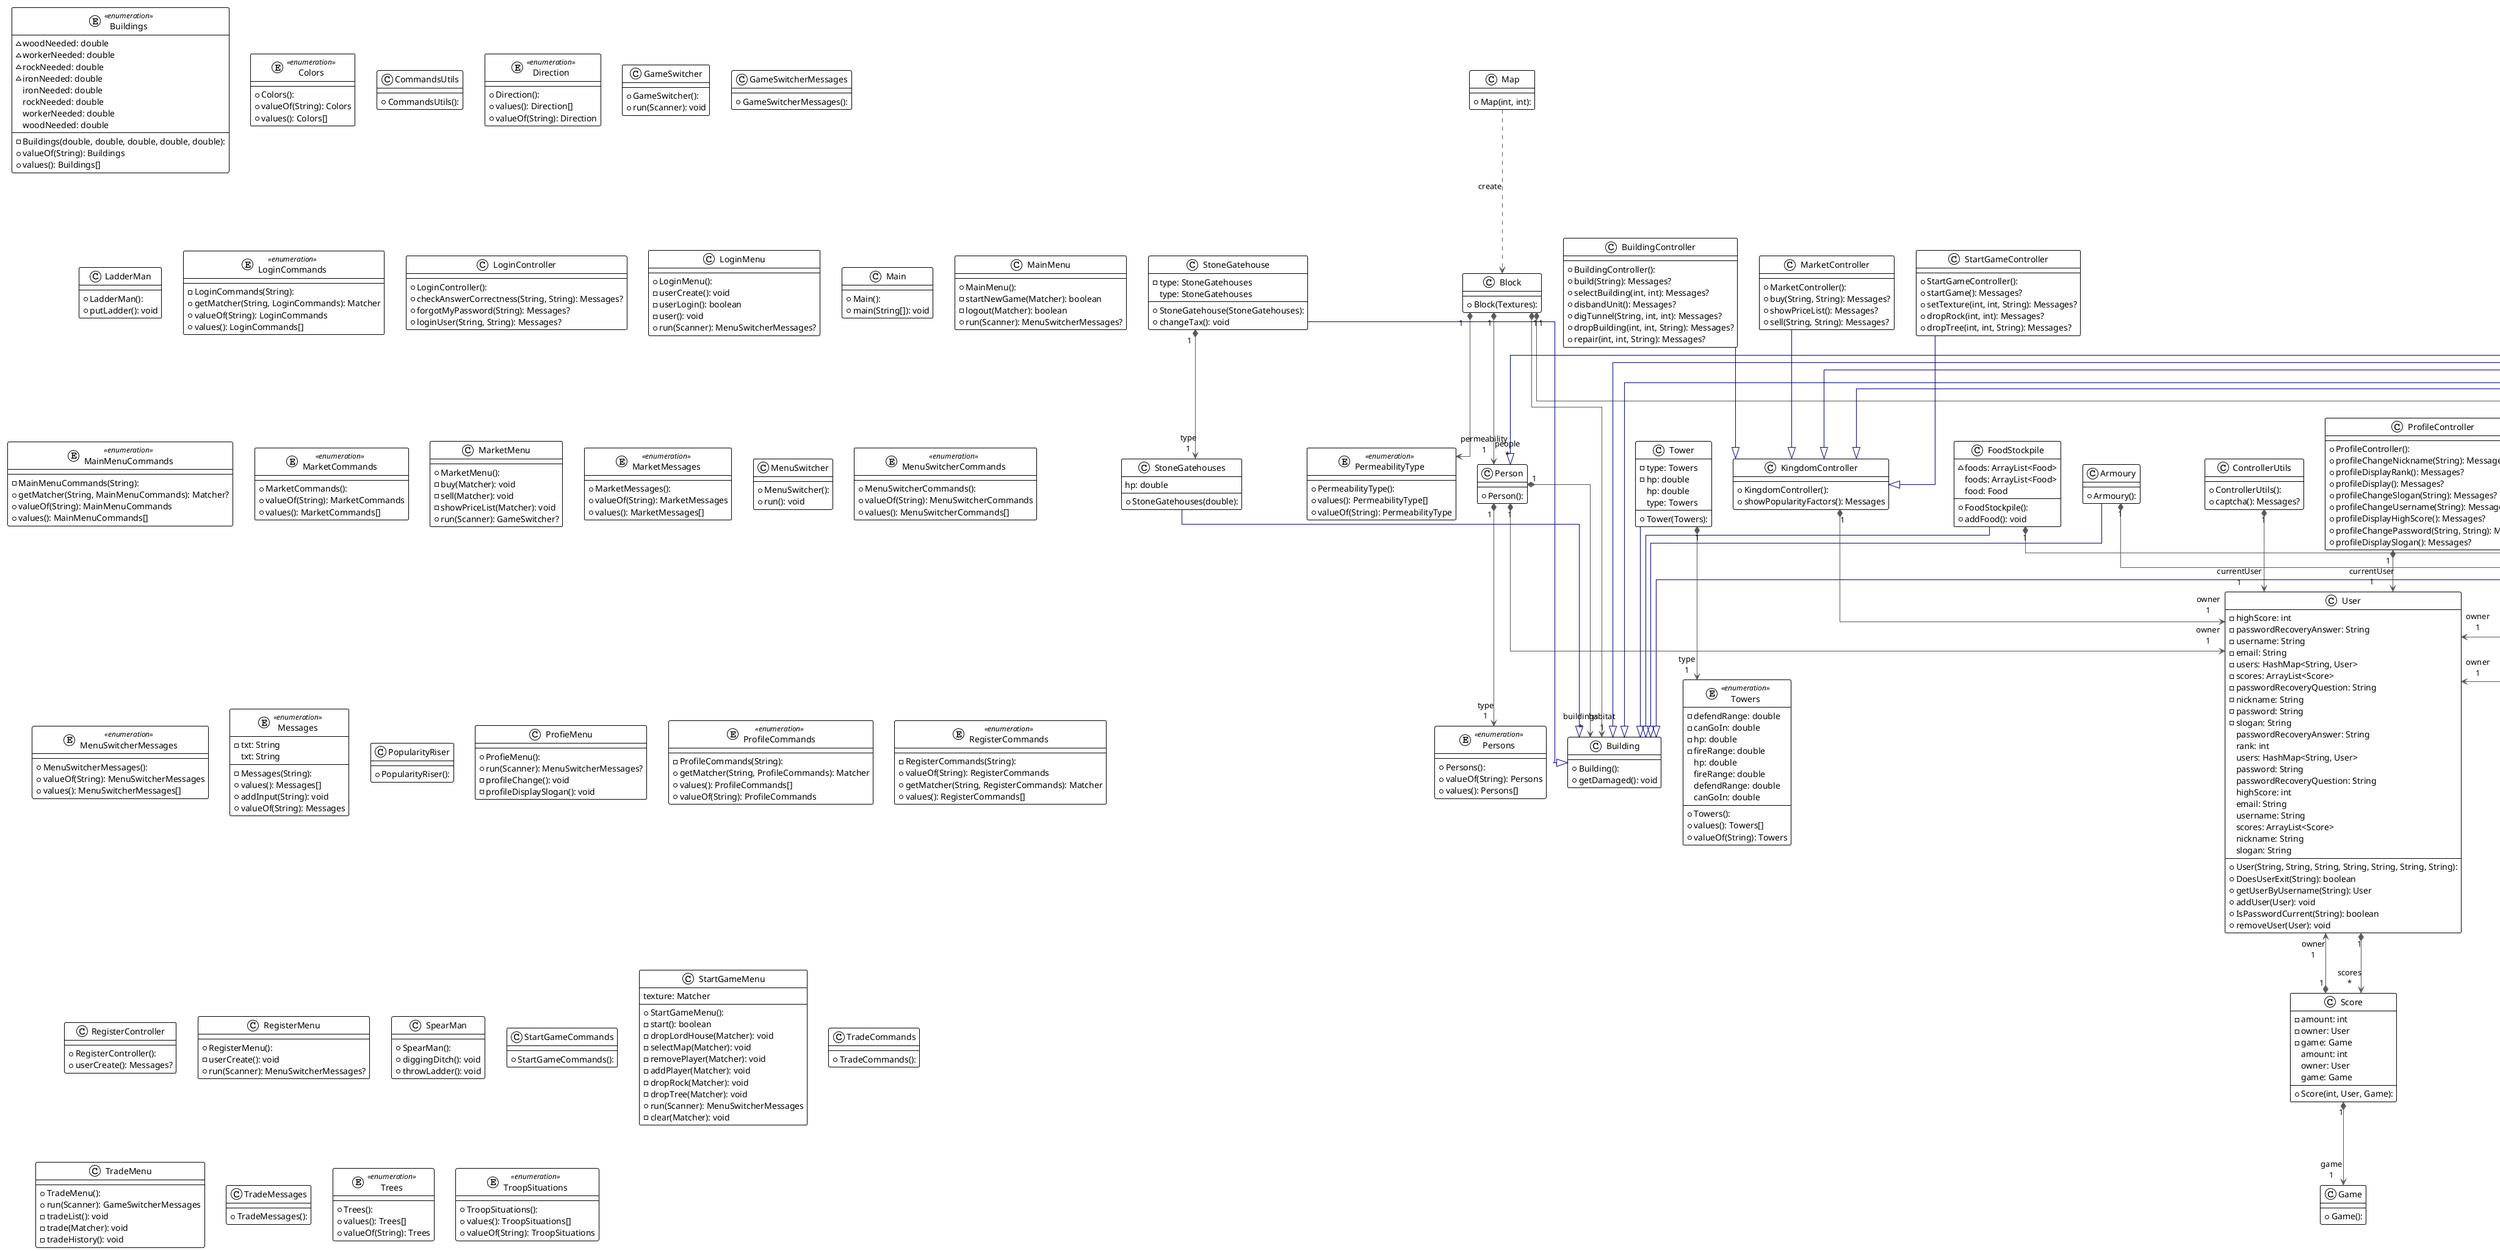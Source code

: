 @startuml

!theme plain
top to bottom direction
skinparam linetype ortho

class Armoury {
  + Armoury(): 
}
class Assassins {
  + Assassins(User, Troops): 
  ~ haveBeenSeen: boolean
  + move(): void
   haveBeenSeen: boolean
}
class Base {
  + Base(BaseType): 
}
class BaseType {
  + BaseType(String): 
}
class Block {
  + Block(Textures): 
}
class Building {
  + Building(): 
  + getDamaged(): void
}
class BuildingController {
  + BuildingController(): 
  + build(String): Messages?
  + selectBuilding(int, int): Messages?
  + disbandUnit(): Messages?
  + digTunnel(String, int, int): Messages?
  + dropBuilding(int, int, String): Messages?
  + repair(int, int, String): Messages?
}
enum Buildings << enumeration >> {
  - Buildings(double, double, double, double, double): 
  ~ woodNeeded: double
  ~ workerNeeded: double
  ~ rockNeeded: double
  ~ ironNeeded: double
  + valueOf(String): Buildings
  + values(): Buildings[]
   ironNeeded: double
   rockNeeded: double
   workerNeeded: double
   woodNeeded: double
}
enum Colors << enumeration >> {
  + Colors(): 
  + valueOf(String): Colors
  + values(): Colors[]
}
class CommandsUtils {
  + CommandsUtils(): 
}
class ControllerUtils {
  + ControllerUtils(): 
  + captcha(): Messages?
}
enum Direction << enumeration >> {
  + Direction(): 
  + values(): Direction[]
  + valueOf(String): Direction
}
class Farm {
  ~ Farm(FarmType): 
  + generate(): void
}
enum FarmType << enumeration >> {
  - FarmType(Food, String, double, double): 
  + values(): FarmType[]
  + valueOf(String): FarmType
}
class FireTowers {
  + FireTowers(User, Troops): 
  + attack(): void
}
enum Food << enumeration >> {
  - Food(String): 
  + values(): Food[]
  + valueOf(String): Food
}
class FoodStockpile {
  + FoodStockpile(): 
  ~ foods: ArrayList<Food>
  + addFood(): void
   foods: ArrayList<Food>
   food: Food
}
class Game {
  + Game(): 
}
class GameSwitcher {
  + GameSwitcher(): 
  + run(Scanner): void
}
class GameSwitcherMessages {
  + GameSwitcherMessages(): 
}
enum Good << enumeration >> {
  - Good(int, String): 
  + values(): Good[]
  + valueOf(String): Good
}
class HorseArchers {
  + HorseArchers(User, Troops, double, double, double): 
}
class Kingdom {
  + Kingdom(): 
  - fear: int
  - popularity: int
  - foods: HashMap<Food, Double>
  - taxRate: int
   taxRate: int
   foods: HashMap<Food, Double>
   popularity: int
   fear: int
}
class KingdomController {
  + KingdomController(): 
  + showPopularityFactors(): Messages
}
class LadderMan {
  + LadderMan(): 
  + putLadder(): void
}
enum LoginCommands << enumeration >> {
  - LoginCommands(String): 
  + getMatcher(String, LoginCommands): Matcher
  + valueOf(String): LoginCommands
  + values(): LoginCommands[]
}
class LoginController {
  + LoginController(): 
  + checkAnswerCorrectness(String, String): Messages?
  + forgotMyPassword(String): Messages?
  + loginUser(String, String): Messages?
}
class LoginMenu {
  + LoginMenu(): 
  - userCreate(): void
  - userLogin(): boolean
  - user(): void
  + run(Scanner): MenuSwitcherMessages?
}
class Main {
  + Main(): 
  + main(String[]): void
}
class MainMenu {
  + MainMenu(): 
  - startNewGame(Matcher): boolean
  - logout(Matcher): boolean
  + run(Scanner): MenuSwitcherMessages?
}
enum MainMenuCommands << enumeration >> {
  - MainMenuCommands(String): 
  + getMatcher(String, MainMenuCommands): Matcher?
  + valueOf(String): MainMenuCommands
  + values(): MainMenuCommands[]
}
class Map {
  + Map(int, int): 
}
enum MarketCommands << enumeration >> {
  + MarketCommands(): 
  + valueOf(String): MarketCommands
  + values(): MarketCommands[]
}
class MarketController {
  + MarketController(): 
  + buy(String, String): Messages?
  + showPriceList(): Messages?
  + sell(String, String): Messages?
}
class MarketMenu {
  + MarketMenu(): 
  - buy(Matcher): void
  - sell(Matcher): void
  - showPriceList(Matcher): void
  + run(Scanner): GameSwitcher?
}
enum MarketMessages << enumeration >> {
  + MarketMessages(): 
  + valueOf(String): MarketMessages
  + values(): MarketMessages[]
}
class MenuSwitcher {
  + MenuSwitcher(): 
  + run(): void
}
enum MenuSwitcherCommands << enumeration >> {
  + MenuSwitcherCommands(): 
  + valueOf(String): MenuSwitcherCommands
  + values(): MenuSwitcherCommands[]
}
enum MenuSwitcherMessages << enumeration >> {
  + MenuSwitcherMessages(): 
  + valueOf(String): MenuSwitcherMessages
  + values(): MenuSwitcherMessages[]
}
enum Messages << enumeration >> {
  - Messages(String): 
  - txt: String
  + values(): Messages[]
  + addInput(String): void
  + valueOf(String): Messages
   txt: String
}
class Mine {
  + Mine(MineTypes): 
  + generate(): void
}
enum MineTypes << enumeration >> {
  - MineTypes(Good, String, double, double): 
  + valueOf(String): MineTypes
  + values(): MineTypes[]
}
enum Nationality << enumeration >> {
  + Nationality(): 
  + values(): Nationality[]
  + valueOf(String): Nationality
}
class Ordinary {
  + Ordinary(User, Troops): 
}
enum PermeabilityType << enumeration >> {
  + PermeabilityType(): 
  + values(): PermeabilityType[]
  + valueOf(String): PermeabilityType
}
class Person {
  + Person(): 
}
enum Persons << enumeration >> {
  + Persons(): 
  + valueOf(String): Persons
  + values(): Persons[]
}
class PopularityRiser {
  + PopularityRiser(): 
}
class ProfieMenu {
  + ProfieMenu(): 
  + run(Scanner): MenuSwitcherMessages?
  - profileChange(): void
  - profileDisplaySlogan(): void
}
enum ProfileCommands << enumeration >> {
  - ProfileCommands(String): 
  + getMatcher(String, ProfileCommands): Matcher
  + values(): ProfileCommands[]
  + valueOf(String): ProfileCommands
}
class ProfileController {
  + ProfileController(): 
  + profileChangeNickname(String): Messages?
  + profileDisplayRank(): Messages?
  + profileDisplay(): Messages?
  + profileChangeSlogan(String): Messages?
  + profileChangeUsername(String): Messages?
  + profileDisplayHighScore(): Messages?
  + profileChangePassword(String, String): Messages?
  + profileDisplaySlogan(): Messages?
}
enum RegisterCommands << enumeration >> {
  - RegisterCommands(String): 
  + valueOf(String): RegisterCommands
  + getMatcher(String, RegisterCommands): Matcher
  + values(): RegisterCommands[]
}
class RegisterController {
  + RegisterController(): 
  + userCreate(): Messages?
}
class RegisterMenu {
  + RegisterMenu(): 
  - userCreate(): void
  + run(Scanner): MenuSwitcherMessages?
}
class Score {
  + Score(int, User, Game): 
  - amount: int
  - owner: User
  - game: Game
   amount: int
   owner: User
   game: Game
}
class Slinger {
  + Slinger(User, Troops): 
  + attack(): void
}
class SpearMan {
  + SpearMan(): 
  + diggingDitch(): void
  + throwLadder(): void
}
class StartGameCommands {
  + StartGameCommands(): 
}
class StartGameController {
  + StartGameController(): 
  + startGame(): Messages?
  + setTexture(int, int, String): Messages?
  + dropRock(int, int): Messages?
  + dropTree(int, int, String): Messages?
}
class StartGameMenu {
  + StartGameMenu(): 
  - start(): boolean
  - dropLordHouse(Matcher): void
  - selectMap(Matcher): void
  - removePlayer(Matcher): void
  - addPlayer(Matcher): void
  - dropRock(Matcher): void
  - dropTree(Matcher): void
  + run(Scanner): MenuSwitcherMessages
  - clear(Matcher): void
   texture: Matcher
}
class StoneGatehouse {
  + StoneGatehouse(StoneGatehouses): 
  - type: StoneGatehouses
  + changeTax(): void
   type: StoneGatehouses
}
class StoneGatehouses {
  + StoneGatehouses(double): 
   hp: double
}
enum Textures << enumeration >> {
  + Textures(): 
  + valueOf(String): Textures
  + values(): Textures[]
}
class Tower {
  + Tower(Towers): 
  - type: Towers
  - hp: double
   hp: double
   type: Towers
}
enum Towers << enumeration >> {
  + Towers(): 
  - defendRange: double
  - canGoIn: double
  - hp: double
  - fireRange: double
  + values(): Towers[]
  + valueOf(String): Towers
   hp: double
   fireRange: double
   defendRange: double
   canGoIn: double
}
class Trade {
  + Trade(): 
}
class TradeCommands {
  + TradeCommands(): 
}
class TradeController {
  + TradeController(): 
  + tradeAccept(int): Messages?
  + trade(String, int, int, String): Messages?
  + tradeList(): Messages?
  + tradeHistory(): Messages?
}
class TradeMenu {
  + TradeMenu(): 
  + run(Scanner): GameSwitcherMessages
  - tradeList(): void
  - trade(Matcher): void
  - tradeHistory(): void
}
class TradeMessages {
  + TradeMessages(): 
}
enum TrapTypes << enumeration >> {
  - TrapTypes(int): 
  + valueOf(String): TrapTypes
  + values(): TrapTypes[]
}
class Traps {
  + Traps(TrapTypes): 
  + work(): void
}
enum Trees << enumeration >> {
  + Trees(): 
  + values(): Trees[]
  + valueOf(String): Trees
}
class Troop {
  + Troop(User, Troops): 
  + attack(): void
  + move(): void
}
enum TroopSituations << enumeration >> {
  + TroopSituations(): 
  + values(): TroopSituations[]
  + valueOf(String): TroopSituations
}
enum Troops << enumeration >> {
  - Troops(int, int, int): 
  - defence: double
  - speed: double
  - damage: double
  + valueOf(String): Troops
  + values(): Troops[]
   defence: double
   damage: double
   speed: double
}
class UnitController {
  + UnitController(): 
  + attackEnemy(String): Messages?
  + attack(Troop, int, int): Messages?
  + dropUnit(int, int, String, int): Messages?
  + createUnit(int, int, String): Messages?
  + moveUnitTo(int, int): Messages?
  + patrolUnit(int, int): Messages?
  + selectUnit(int, int): Messages?
  + SetUnitSituation(int, int, int): Messages?
  + attackUnit(Troop, int, int): Messages?
  + clear(int, int): Messages?
  + pourOil(String, Direction): Messages?
}
class User {
  + User(String, String, String, String, String, String, String): 
  - highScore: int
  - passwordRecoveryAnswer: String
  - username: String
  - email: String
  - users: HashMap<String, User>
  - scores: ArrayList<Score>
  - passwordRecoveryQuestion: String
  - nickname: String
  - password: String
  - slogan: String
  + DoesUserExit(String): boolean
  + getUserByUsername(String): User
  + addUser(User): void
  + IsPasswordCurrent(String): boolean
  + removeUser(User): void
   passwordRecoveryAnswer: String
   rank: int
   users: HashMap<String, User>
   password: String
   passwordRecoveryQuestion: String
   highScore: int
   email: String
   username: String
   scores: ArrayList<Score>
   nickname: String
   slogan: String
}
class Weaponry {
  + Weaponry(WeaponryTypes): 
  + generate(): void
}
class WeaponryTypes {
  ~ WeaponryTypes(Weapons, String, double, double): 
}
enum Weapons << enumeration >> {
  + Weapons(): 
  + valueOf(String): Weapons
  + values(): Weapons[]
}

Armoury               -[#000082,plain]-^  Building             
Armoury              "1" *-[#595959,plain]-> "weapons\n*" Weapons              
Assassins             -[#000082,plain]-^  Troop                
Base                 "1" *-[#595959,plain]-> "type\n1" BaseType             
Block                "1" *-[#595959,plain]-> "buildings\n*" Building             
Block                "1" *-[#595959,plain]-> "permeability\n1" PermeabilityType     
Block                "1" *-[#595959,plain]-> "people\n*" Person               
Block                "1" *-[#595959,plain]-> "type\n1" Textures             
BuildingController    -[#000082,plain]-^  KingdomController    
ControllerUtils      "1" *-[#595959,plain]-> "currentUser\n1" User                 
Farm                  -[#000082,plain]-^  Building             
Farm                 "1" *-[#595959,plain]-> "type\n1" FarmType             
Farm                 "1" *-[#595959,plain]-> "foodToBeGenerated\n1" Food                 
FarmType             "1" *-[#595959,plain]-> "food\n1" Food                 
FireTowers            -[#000082,plain]-^  Troop                
FoodStockpile         -[#000082,plain]-^  Building             
FoodStockpile        "1" *-[#595959,plain]-> "foods\n*" Food                 
HorseArchers          -[#000082,plain]-^  Troop                
Kingdom              "1" *-[#595959,plain]-> "foods\n*" Food                 
Kingdom              "1" *-[#595959,plain]-> "goods\n*" Good                 
KingdomController    "1" *-[#595959,plain]-> "owner\n1" User                 
Map                   -[#595959,dashed]->  Block                : "«create»"
MarketController      -[#000082,plain]-^  KingdomController    
Mine                  -[#000082,plain]-^  Building             
Mine                 "1" *-[#595959,plain]-> "goodToBeGenerated\n1" Good                 
Mine                 "1" *-[#595959,plain]-> "type\n1" MineTypes            
MineTypes            "1" *-[#595959,plain]-> "good\n1" Good                 
Ordinary              -[#000082,plain]-^  Troop                
Person               "1" *-[#595959,plain]-> "habitat\n1" Building             
Person               "1" *-[#595959,plain]-> "type\n1" Persons              
Person               "1" *-[#595959,plain]-> "owner\n1" User                 
ProfileController    "1" *-[#595959,plain]-> "currentUser\n1" User                 
Score                "1" *-[#595959,plain]-> "game\n1" Game                 
Score                "1" *-[#595959,plain]-> "owner\n1" User                 
Slinger               -[#000082,plain]-^  Troop                
StartGameController   -[#000082,plain]-^  KingdomController    
StoneGatehouse        -[#000082,plain]-^  Building             
StoneGatehouse       "1" *-[#595959,plain]-> "type\n1" StoneGatehouses      
StoneGatehouses       -[#000082,plain]-^  Building             
Tower                 -[#000082,plain]-^  Building             
Tower                "1" *-[#595959,plain]-> "type\n1" Towers               
Trade                "1" *-[#595959,plain]-> "providedGoods\n*" Good                 
Trade                "1" *-[#595959,plain]-> "owner\n1" User                 
TradeController       -[#000082,plain]-^  KingdomController    
Traps                "1" *-[#595959,plain]-> "type\n1" TrapTypes            
Troop                "1" *-[#595959,plain]-> "nationality\n1" Nationality          
Troop                 -[#000082,plain]-^  Person               
Troop                "1" *-[#595959,plain]-> "troopType\n1" Troops               
Troop                "1" *-[#595959,plain]-> "owner\n1" User                 
UnitController        -[#000082,plain]-^  KingdomController    
User                 "1" *-[#595959,plain]-> "scores\n*" Score                
Weaponry              -[#000082,plain]-^  Building             
Weaponry             "1" *-[#595959,plain]-> "type\n1" WeaponryTypes        
Weaponry             "1" *-[#595959,plain]-> "weaponToBeGenerated\n1" Weapons              
WeaponryTypes        "1" *-[#595959,plain]-> "weapon\n1" Weapons              
@enduml
